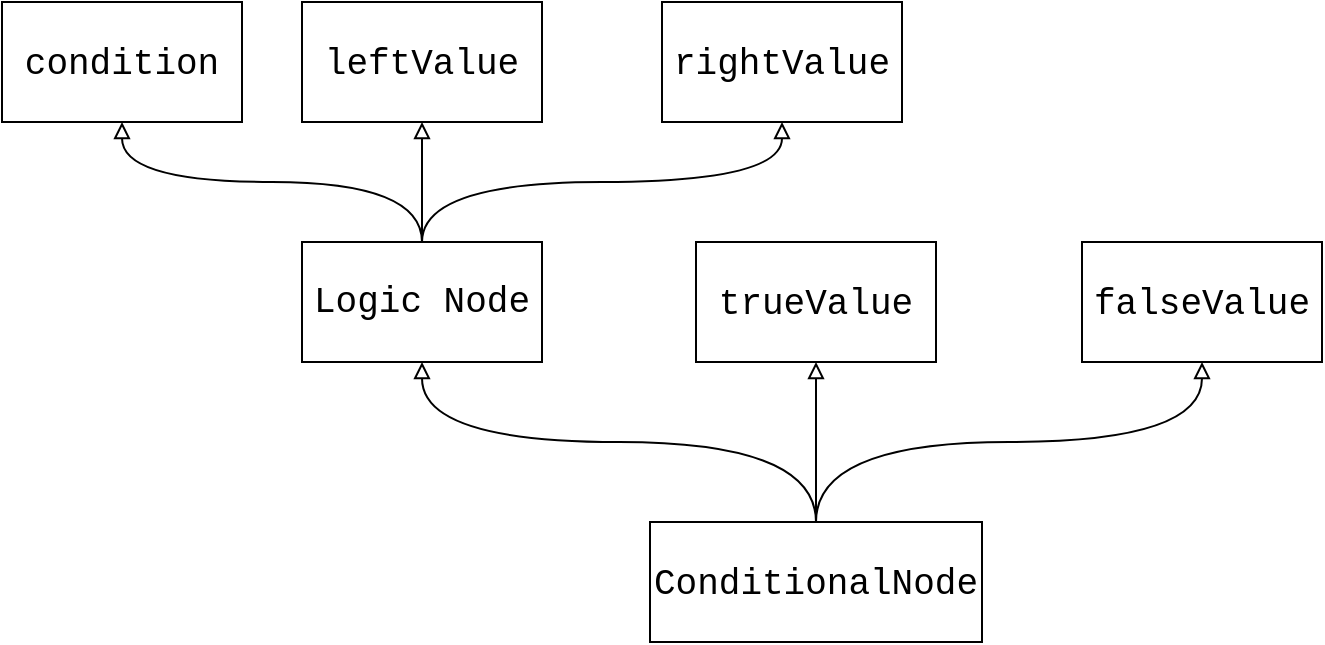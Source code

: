 <mxfile version="26.0.7">
  <diagram name="Page-1" id="AoUC1ausiultVrsPTzYx">
    <mxGraphModel dx="1426" dy="755" grid="1" gridSize="10" guides="1" tooltips="1" connect="1" arrows="1" fold="1" page="1" pageScale="1" pageWidth="827" pageHeight="1169" math="0" shadow="0">
      <root>
        <mxCell id="0" />
        <mxCell id="1" parent="0" />
        <mxCell id="ZPPiZ7j_VzuRgkL5t2hN-3" style="edgeStyle=orthogonalEdgeStyle;rounded=0;orthogonalLoop=1;jettySize=auto;html=1;entryX=0.5;entryY=1;entryDx=0;entryDy=0;curved=1;exitX=0.5;exitY=0;exitDx=0;exitDy=0;endArrow=block;endFill=0;" parent="1" source="ZPPiZ7j_VzuRgkL5t2hN-1" target="ZPPiZ7j_VzuRgkL5t2hN-2" edge="1">
          <mxGeometry relative="1" as="geometry" />
        </mxCell>
        <mxCell id="ZPPiZ7j_VzuRgkL5t2hN-6" style="edgeStyle=orthogonalEdgeStyle;rounded=0;orthogonalLoop=1;jettySize=auto;html=1;entryX=0.5;entryY=1;entryDx=0;entryDy=0;endArrow=block;endFill=0;" parent="1" source="ZPPiZ7j_VzuRgkL5t2hN-1" target="ZPPiZ7j_VzuRgkL5t2hN-4" edge="1">
          <mxGeometry relative="1" as="geometry" />
        </mxCell>
        <mxCell id="ZPPiZ7j_VzuRgkL5t2hN-7" style="edgeStyle=orthogonalEdgeStyle;rounded=0;orthogonalLoop=1;jettySize=auto;html=1;entryX=0.5;entryY=1;entryDx=0;entryDy=0;curved=1;endArrow=block;endFill=0;exitX=0.5;exitY=0;exitDx=0;exitDy=0;" parent="1" source="ZPPiZ7j_VzuRgkL5t2hN-1" target="ZPPiZ7j_VzuRgkL5t2hN-5" edge="1">
          <mxGeometry relative="1" as="geometry" />
        </mxCell>
        <mxCell id="ZPPiZ7j_VzuRgkL5t2hN-1" value="&lt;div style=&quot;background-color: rgb(255, 255, 255); font-family: Consolas, &amp;quot;Courier New&amp;quot;, monospace; font-size: 18px; line-height: 24px; white-space: pre;&quot;&gt;ConditionalNode&lt;/div&gt;" style="rounded=0;whiteSpace=wrap;html=1;" parent="1" vertex="1">
          <mxGeometry x="354" y="280" width="166" height="60" as="geometry" />
        </mxCell>
        <mxCell id="ZPPiZ7j_VzuRgkL5t2hN-10" style="edgeStyle=orthogonalEdgeStyle;rounded=0;orthogonalLoop=1;jettySize=auto;html=1;entryX=0.5;entryY=1;entryDx=0;entryDy=0;curved=1;endArrow=block;endFill=0;" parent="1" source="ZPPiZ7j_VzuRgkL5t2hN-2" target="ZPPiZ7j_VzuRgkL5t2hN-8" edge="1">
          <mxGeometry relative="1" as="geometry" />
        </mxCell>
        <mxCell id="ZPPiZ7j_VzuRgkL5t2hN-11" style="edgeStyle=orthogonalEdgeStyle;rounded=0;orthogonalLoop=1;jettySize=auto;html=1;entryX=0.5;entryY=1;entryDx=0;entryDy=0;curved=1;endArrow=block;endFill=0;exitX=0.5;exitY=0;exitDx=0;exitDy=0;" parent="1" source="ZPPiZ7j_VzuRgkL5t2hN-2" target="ZPPiZ7j_VzuRgkL5t2hN-9" edge="1">
          <mxGeometry relative="1" as="geometry" />
        </mxCell>
        <mxCell id="ZPPiZ7j_VzuRgkL5t2hN-13" style="edgeStyle=orthogonalEdgeStyle;rounded=0;orthogonalLoop=1;jettySize=auto;html=1;entryX=0.5;entryY=1;entryDx=0;entryDy=0;curved=1;endArrow=block;endFill=0;exitX=0.5;exitY=0;exitDx=0;exitDy=0;" parent="1" source="ZPPiZ7j_VzuRgkL5t2hN-2" target="ZPPiZ7j_VzuRgkL5t2hN-12" edge="1">
          <mxGeometry relative="1" as="geometry" />
        </mxCell>
        <mxCell id="ZPPiZ7j_VzuRgkL5t2hN-2" value="&lt;span style=&quot;font-family: Consolas, &amp;quot;Courier New&amp;quot;, monospace; font-size: 18px; white-space: pre; background-color: rgb(255, 255, 255);&quot;&gt;Logic Node&lt;/span&gt;" style="rounded=0;whiteSpace=wrap;html=1;" parent="1" vertex="1">
          <mxGeometry x="180" y="140" width="120" height="60" as="geometry" />
        </mxCell>
        <mxCell id="ZPPiZ7j_VzuRgkL5t2hN-4" value="&lt;div style=&quot;background-color: rgb(255, 255, 255); font-family: Consolas, &amp;quot;Courier New&amp;quot;, monospace; font-size: 18px; line-height: 24px; white-space: pre;&quot;&gt;trueValue&lt;/div&gt;" style="rounded=0;whiteSpace=wrap;html=1;" parent="1" vertex="1">
          <mxGeometry x="377" y="140" width="120" height="60" as="geometry" />
        </mxCell>
        <mxCell id="ZPPiZ7j_VzuRgkL5t2hN-5" value="&lt;div style=&quot;background-color: rgb(255, 255, 255); font-family: Consolas, &amp;quot;Courier New&amp;quot;, monospace; font-size: 18px; line-height: 24px; white-space: pre;&quot;&gt;falseValue&lt;/div&gt;" style="rounded=0;whiteSpace=wrap;html=1;" parent="1" vertex="1">
          <mxGeometry x="570" y="140" width="120" height="60" as="geometry" />
        </mxCell>
        <mxCell id="ZPPiZ7j_VzuRgkL5t2hN-8" value="&lt;div style=&quot;background-color: rgb(255, 255, 255); font-family: Consolas, &amp;quot;Courier New&amp;quot;, monospace; font-size: 18px; line-height: 24px; white-space: pre;&quot;&gt;leftValue&lt;/div&gt;" style="rounded=0;whiteSpace=wrap;html=1;" parent="1" vertex="1">
          <mxGeometry x="180" y="20" width="120" height="60" as="geometry" />
        </mxCell>
        <mxCell id="ZPPiZ7j_VzuRgkL5t2hN-9" value="&lt;div style=&quot;background-color: rgb(255, 255, 255); font-family: Consolas, &amp;quot;Courier New&amp;quot;, monospace; font-size: 18px; line-height: 24px; white-space: pre;&quot;&gt;rightValue&lt;/div&gt;" style="rounded=0;whiteSpace=wrap;html=1;" parent="1" vertex="1">
          <mxGeometry x="360" y="20" width="120" height="60" as="geometry" />
        </mxCell>
        <mxCell id="ZPPiZ7j_VzuRgkL5t2hN-12" value="&lt;div style=&quot;background-color: rgb(255, 255, 255); font-family: Consolas, &amp;quot;Courier New&amp;quot;, monospace; font-size: 18px; line-height: 24px; white-space: pre;&quot;&gt;condition&lt;/div&gt;" style="rounded=0;whiteSpace=wrap;html=1;" parent="1" vertex="1">
          <mxGeometry x="30" y="20" width="120" height="60" as="geometry" />
        </mxCell>
      </root>
    </mxGraphModel>
  </diagram>
</mxfile>
